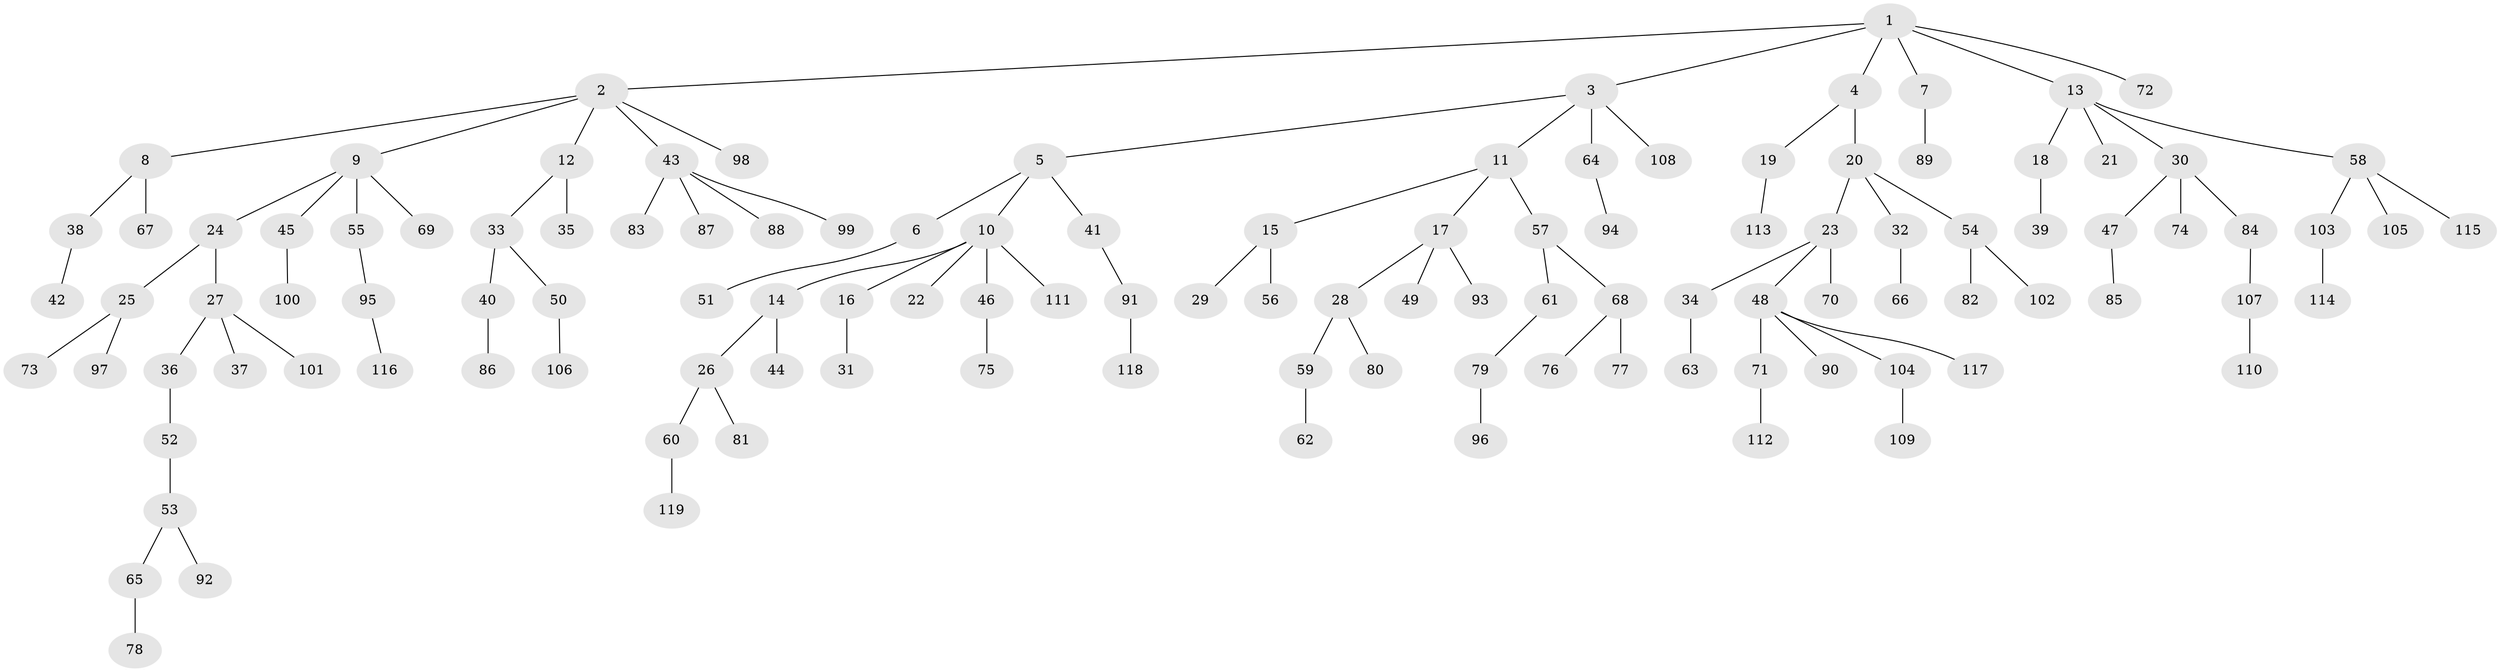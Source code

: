 // Generated by graph-tools (version 1.1) at 2025/37/03/09/25 02:37:02]
// undirected, 119 vertices, 118 edges
graph export_dot {
graph [start="1"]
  node [color=gray90,style=filled];
  1;
  2;
  3;
  4;
  5;
  6;
  7;
  8;
  9;
  10;
  11;
  12;
  13;
  14;
  15;
  16;
  17;
  18;
  19;
  20;
  21;
  22;
  23;
  24;
  25;
  26;
  27;
  28;
  29;
  30;
  31;
  32;
  33;
  34;
  35;
  36;
  37;
  38;
  39;
  40;
  41;
  42;
  43;
  44;
  45;
  46;
  47;
  48;
  49;
  50;
  51;
  52;
  53;
  54;
  55;
  56;
  57;
  58;
  59;
  60;
  61;
  62;
  63;
  64;
  65;
  66;
  67;
  68;
  69;
  70;
  71;
  72;
  73;
  74;
  75;
  76;
  77;
  78;
  79;
  80;
  81;
  82;
  83;
  84;
  85;
  86;
  87;
  88;
  89;
  90;
  91;
  92;
  93;
  94;
  95;
  96;
  97;
  98;
  99;
  100;
  101;
  102;
  103;
  104;
  105;
  106;
  107;
  108;
  109;
  110;
  111;
  112;
  113;
  114;
  115;
  116;
  117;
  118;
  119;
  1 -- 2;
  1 -- 3;
  1 -- 4;
  1 -- 7;
  1 -- 13;
  1 -- 72;
  2 -- 8;
  2 -- 9;
  2 -- 12;
  2 -- 43;
  2 -- 98;
  3 -- 5;
  3 -- 11;
  3 -- 64;
  3 -- 108;
  4 -- 19;
  4 -- 20;
  5 -- 6;
  5 -- 10;
  5 -- 41;
  6 -- 51;
  7 -- 89;
  8 -- 38;
  8 -- 67;
  9 -- 24;
  9 -- 45;
  9 -- 55;
  9 -- 69;
  10 -- 14;
  10 -- 16;
  10 -- 22;
  10 -- 46;
  10 -- 111;
  11 -- 15;
  11 -- 17;
  11 -- 57;
  12 -- 33;
  12 -- 35;
  13 -- 18;
  13 -- 21;
  13 -- 30;
  13 -- 58;
  14 -- 26;
  14 -- 44;
  15 -- 29;
  15 -- 56;
  16 -- 31;
  17 -- 28;
  17 -- 49;
  17 -- 93;
  18 -- 39;
  19 -- 113;
  20 -- 23;
  20 -- 32;
  20 -- 54;
  23 -- 34;
  23 -- 48;
  23 -- 70;
  24 -- 25;
  24 -- 27;
  25 -- 73;
  25 -- 97;
  26 -- 60;
  26 -- 81;
  27 -- 36;
  27 -- 37;
  27 -- 101;
  28 -- 59;
  28 -- 80;
  30 -- 47;
  30 -- 74;
  30 -- 84;
  32 -- 66;
  33 -- 40;
  33 -- 50;
  34 -- 63;
  36 -- 52;
  38 -- 42;
  40 -- 86;
  41 -- 91;
  43 -- 83;
  43 -- 87;
  43 -- 88;
  43 -- 99;
  45 -- 100;
  46 -- 75;
  47 -- 85;
  48 -- 71;
  48 -- 90;
  48 -- 104;
  48 -- 117;
  50 -- 106;
  52 -- 53;
  53 -- 65;
  53 -- 92;
  54 -- 82;
  54 -- 102;
  55 -- 95;
  57 -- 61;
  57 -- 68;
  58 -- 103;
  58 -- 105;
  58 -- 115;
  59 -- 62;
  60 -- 119;
  61 -- 79;
  64 -- 94;
  65 -- 78;
  68 -- 76;
  68 -- 77;
  71 -- 112;
  79 -- 96;
  84 -- 107;
  91 -- 118;
  95 -- 116;
  103 -- 114;
  104 -- 109;
  107 -- 110;
}
